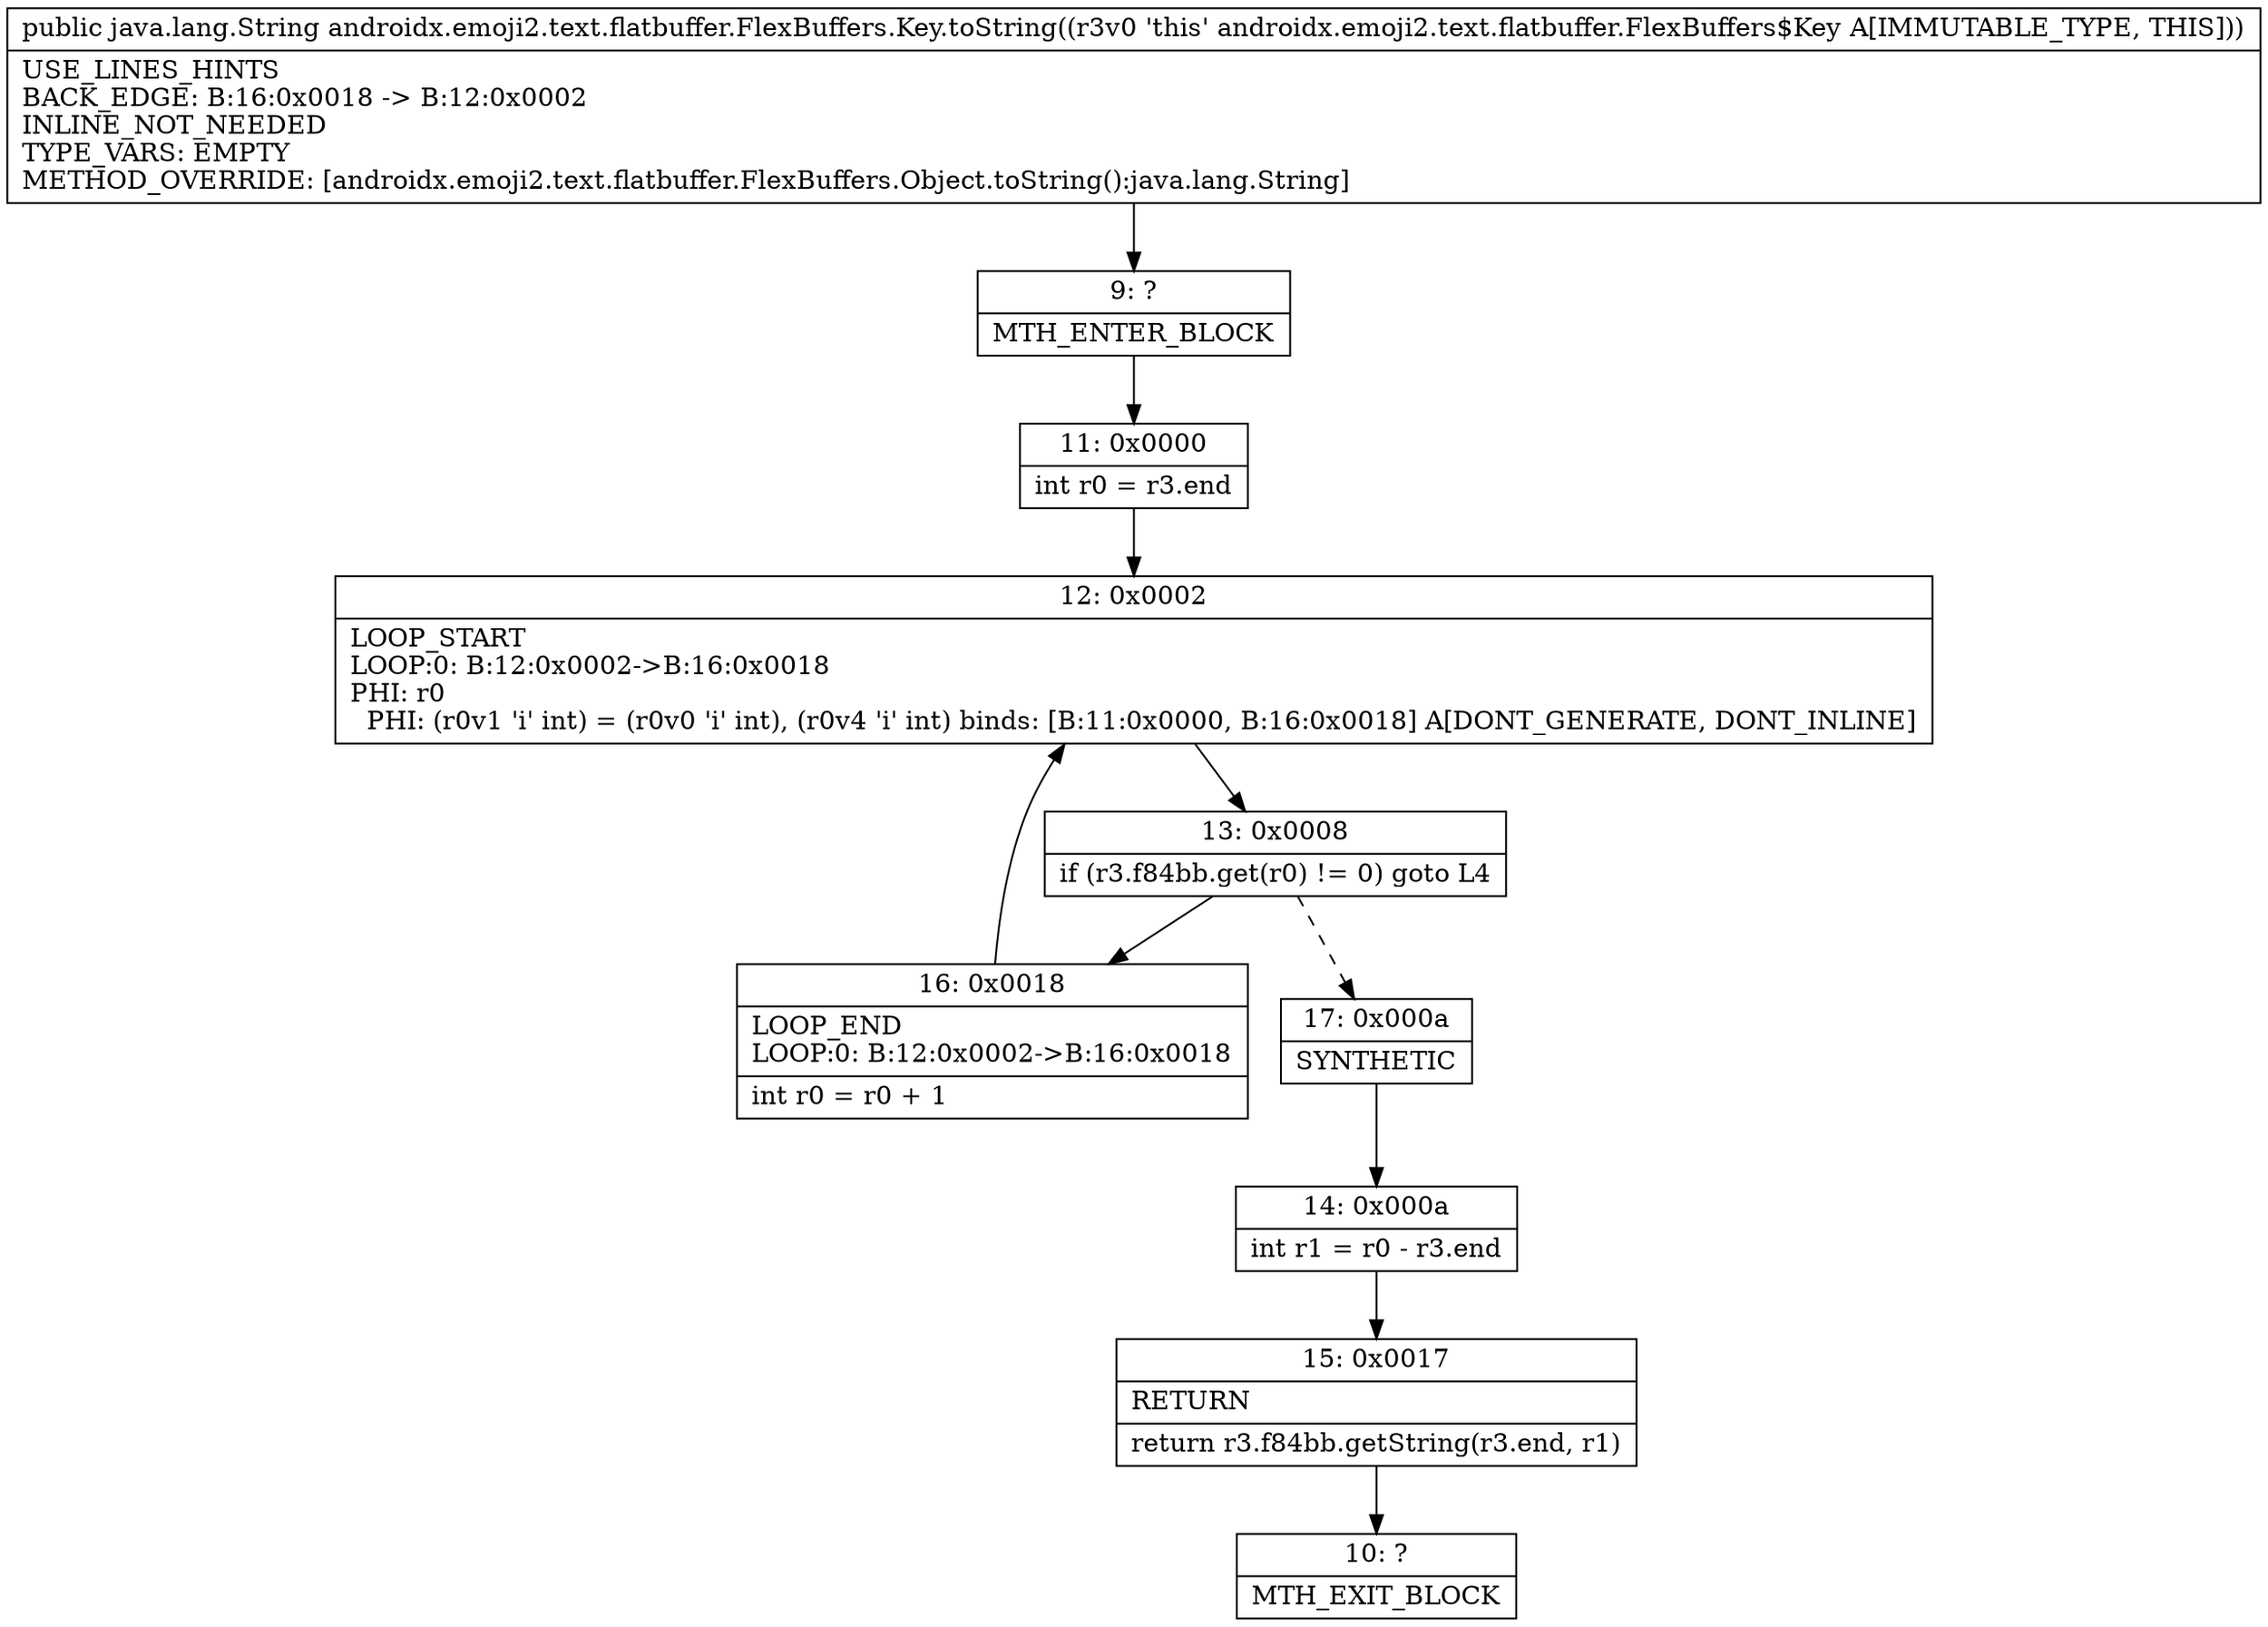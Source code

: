 digraph "CFG forandroidx.emoji2.text.flatbuffer.FlexBuffers.Key.toString()Ljava\/lang\/String;" {
Node_9 [shape=record,label="{9\:\ ?|MTH_ENTER_BLOCK\l}"];
Node_11 [shape=record,label="{11\:\ 0x0000|int r0 = r3.end\l}"];
Node_12 [shape=record,label="{12\:\ 0x0002|LOOP_START\lLOOP:0: B:12:0x0002\-\>B:16:0x0018\lPHI: r0 \l  PHI: (r0v1 'i' int) = (r0v0 'i' int), (r0v4 'i' int) binds: [B:11:0x0000, B:16:0x0018] A[DONT_GENERATE, DONT_INLINE]\l}"];
Node_13 [shape=record,label="{13\:\ 0x0008|if (r3.f84bb.get(r0) != 0) goto L4\l}"];
Node_16 [shape=record,label="{16\:\ 0x0018|LOOP_END\lLOOP:0: B:12:0x0002\-\>B:16:0x0018\l|int r0 = r0 + 1\l}"];
Node_17 [shape=record,label="{17\:\ 0x000a|SYNTHETIC\l}"];
Node_14 [shape=record,label="{14\:\ 0x000a|int r1 = r0 \- r3.end\l}"];
Node_15 [shape=record,label="{15\:\ 0x0017|RETURN\l|return r3.f84bb.getString(r3.end, r1)\l}"];
Node_10 [shape=record,label="{10\:\ ?|MTH_EXIT_BLOCK\l}"];
MethodNode[shape=record,label="{public java.lang.String androidx.emoji2.text.flatbuffer.FlexBuffers.Key.toString((r3v0 'this' androidx.emoji2.text.flatbuffer.FlexBuffers$Key A[IMMUTABLE_TYPE, THIS]))  | USE_LINES_HINTS\lBACK_EDGE: B:16:0x0018 \-\> B:12:0x0002\lINLINE_NOT_NEEDED\lTYPE_VARS: EMPTY\lMETHOD_OVERRIDE: [androidx.emoji2.text.flatbuffer.FlexBuffers.Object.toString():java.lang.String]\l}"];
MethodNode -> Node_9;Node_9 -> Node_11;
Node_11 -> Node_12;
Node_12 -> Node_13;
Node_13 -> Node_16;
Node_13 -> Node_17[style=dashed];
Node_16 -> Node_12;
Node_17 -> Node_14;
Node_14 -> Node_15;
Node_15 -> Node_10;
}

